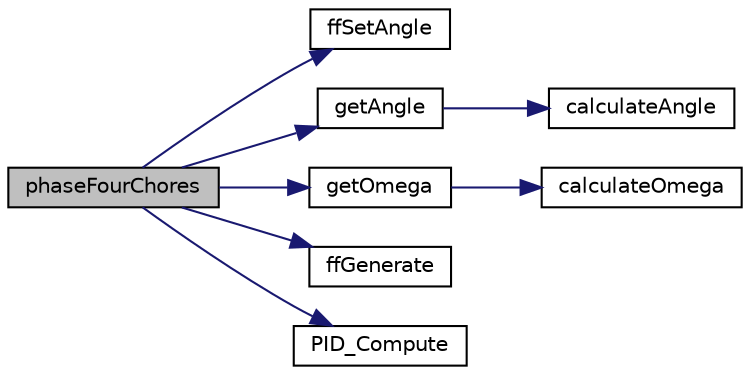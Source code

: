 digraph "phaseFourChores"
{
 // INTERACTIVE_SVG=YES
 // LATEX_PDF_SIZE
  edge [fontname="Helvetica",fontsize="10",labelfontname="Helvetica",labelfontsize="10"];
  node [fontname="Helvetica",fontsize="10",shape=record];
  rankdir="LR";
  Node10 [label="phaseFourChores",height=0.2,width=0.4,color="black", fillcolor="grey75", style="filled", fontcolor="black",tooltip=" "];
  Node10 -> Node11 [color="midnightblue",fontsize="10",style="solid",fontname="Helvetica"];
  Node11 [label="ffSetAngle",height=0.2,width=0.4,color="black", fillcolor="white", style="filled",URL="$feed__forward_8h.html#ae10ae33dd6f0daa4af3184654dc14180",tooltip=" "];
  Node10 -> Node12 [color="midnightblue",fontsize="10",style="solid",fontname="Helvetica"];
  Node12 [label="getAngle",height=0.2,width=0.4,color="black", fillcolor="white", style="filled",URL="$motor_8h.html#ad61e65ca99053e8c0529d5bc0841e077",tooltip=" "];
  Node12 -> Node13 [color="midnightblue",fontsize="10",style="solid",fontname="Helvetica"];
  Node13 [label="calculateAngle",height=0.2,width=0.4,color="black", fillcolor="white", style="filled",URL="$encoder_8h.html#a0e52ed1fe11d7039ae5e15b9d129b378",tooltip=" "];
  Node10 -> Node14 [color="midnightblue",fontsize="10",style="solid",fontname="Helvetica"];
  Node14 [label="getOmega",height=0.2,width=0.4,color="black", fillcolor="white", style="filled",URL="$motor_8h.html#a0ab61b12ba059c5a3a387019db70a1cd",tooltip=" "];
  Node14 -> Node15 [color="midnightblue",fontsize="10",style="solid",fontname="Helvetica"];
  Node15 [label="calculateOmega",height=0.2,width=0.4,color="black", fillcolor="white", style="filled",URL="$encoder_8h.html#a803b0a67055fcecc58bd3dac82ffd2ca",tooltip=" "];
  Node10 -> Node16 [color="midnightblue",fontsize="10",style="solid",fontname="Helvetica"];
  Node16 [label="ffGenerate",height=0.2,width=0.4,color="black", fillcolor="white", style="filled",URL="$feed__forward_8h.html#af6a7ed515579cb7da506717cb29034e2",tooltip=" "];
  Node10 -> Node17 [color="midnightblue",fontsize="10",style="solid",fontname="Helvetica"];
  Node17 [label="PID_Compute",height=0.2,width=0.4,color="black", fillcolor="white", style="filled",URL="$pid_8h.html#a03079180c78dab225d7587ddbc52a5d6",tooltip=" "];
}
